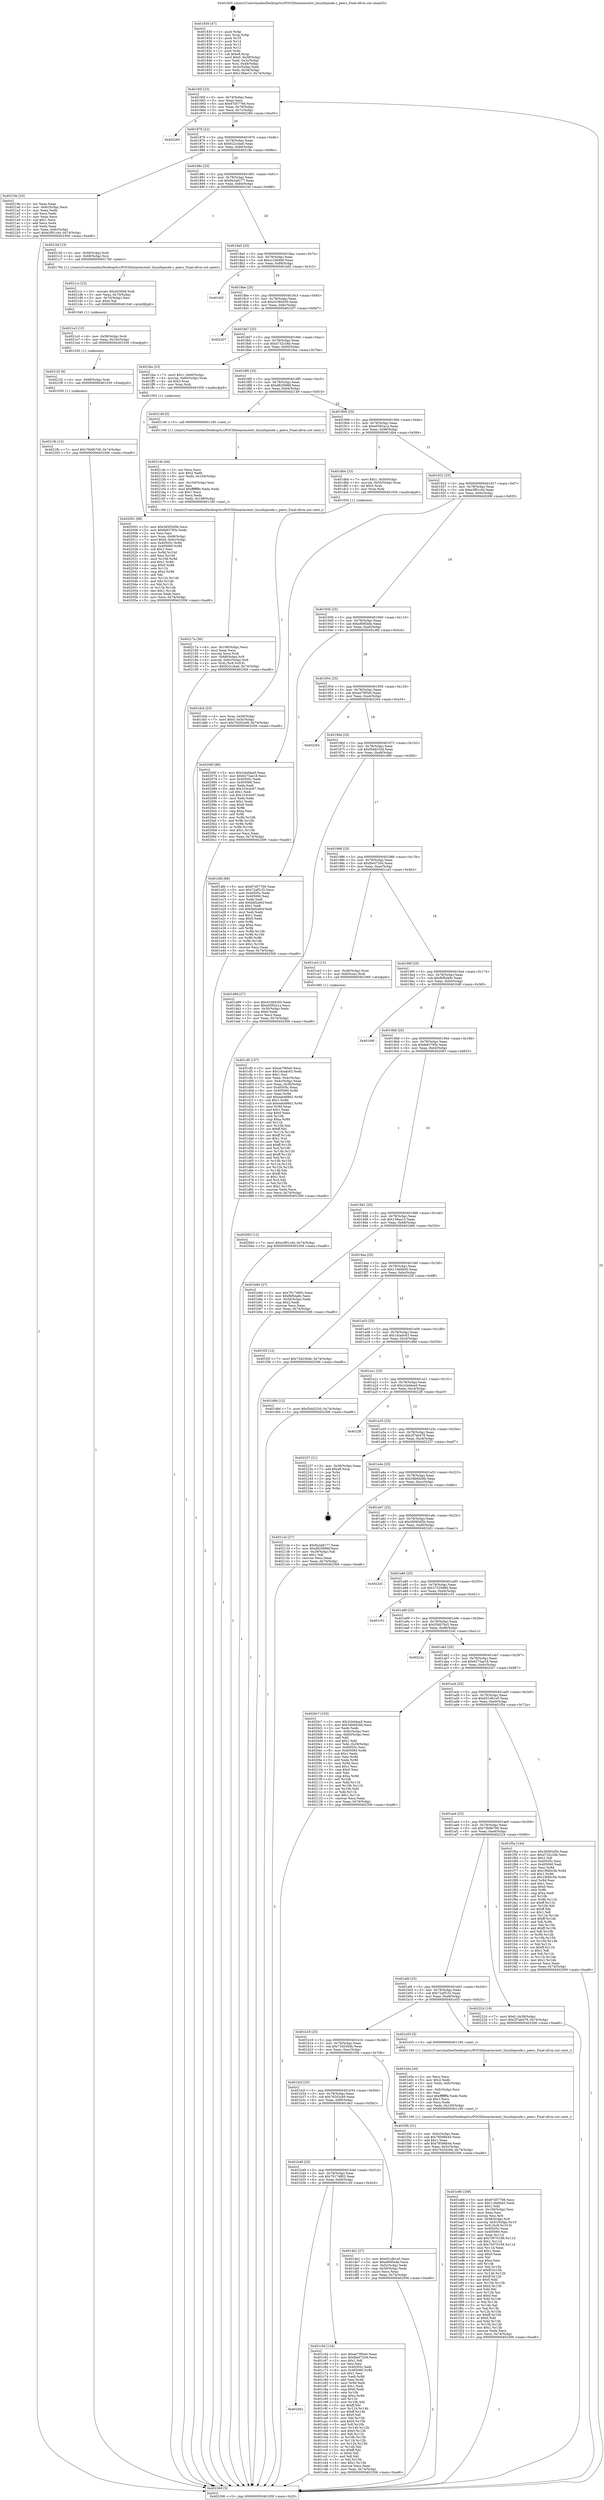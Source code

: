 digraph "0x401830" {
  label = "0x401830 (/mnt/c/Users/mathe/Desktop/tcc/POCII/binaries/extr_linuxfspnode.c_peers_Final-ollvm.out::main(0))"
  labelloc = "t"
  node[shape=record]

  Entry [label="",width=0.3,height=0.3,shape=circle,fillcolor=black,style=filled]
  "0x40185f" [label="{
     0x40185f [23]\l
     | [instrs]\l
     &nbsp;&nbsp;0x40185f \<+3\>: mov -0x74(%rbp),%eax\l
     &nbsp;&nbsp;0x401862 \<+2\>: mov %eax,%ecx\l
     &nbsp;&nbsp;0x401864 \<+6\>: sub $0x87d57766,%ecx\l
     &nbsp;&nbsp;0x40186a \<+3\>: mov %eax,-0x78(%rbp)\l
     &nbsp;&nbsp;0x40186d \<+3\>: mov %ecx,-0x7c(%rbp)\l
     &nbsp;&nbsp;0x401870 \<+6\>: je 0000000000402280 \<main+0xa50\>\l
  }"]
  "0x402280" [label="{
     0x402280\l
  }", style=dashed]
  "0x401876" [label="{
     0x401876 [22]\l
     | [instrs]\l
     &nbsp;&nbsp;0x401876 \<+5\>: jmp 000000000040187b \<main+0x4b\>\l
     &nbsp;&nbsp;0x40187b \<+3\>: mov -0x78(%rbp),%eax\l
     &nbsp;&nbsp;0x40187e \<+5\>: sub $0x922ccba6,%eax\l
     &nbsp;&nbsp;0x401883 \<+3\>: mov %eax,-0x80(%rbp)\l
     &nbsp;&nbsp;0x401886 \<+6\>: je 000000000040219e \<main+0x96e\>\l
  }"]
  Exit [label="",width=0.3,height=0.3,shape=circle,fillcolor=black,style=filled,peripheries=2]
  "0x40219e" [label="{
     0x40219e [33]\l
     | [instrs]\l
     &nbsp;&nbsp;0x40219e \<+2\>: xor %eax,%eax\l
     &nbsp;&nbsp;0x4021a0 \<+3\>: mov -0x6c(%rbp),%ecx\l
     &nbsp;&nbsp;0x4021a3 \<+2\>: mov %eax,%edx\l
     &nbsp;&nbsp;0x4021a5 \<+2\>: sub %ecx,%edx\l
     &nbsp;&nbsp;0x4021a7 \<+2\>: mov %eax,%ecx\l
     &nbsp;&nbsp;0x4021a9 \<+3\>: sub $0x1,%ecx\l
     &nbsp;&nbsp;0x4021ac \<+2\>: add %ecx,%edx\l
     &nbsp;&nbsp;0x4021ae \<+2\>: sub %edx,%eax\l
     &nbsp;&nbsp;0x4021b0 \<+3\>: mov %eax,-0x6c(%rbp)\l
     &nbsp;&nbsp;0x4021b3 \<+7\>: movl $0xe3f91c44,-0x74(%rbp)\l
     &nbsp;&nbsp;0x4021ba \<+5\>: jmp 0000000000402306 \<main+0xad6\>\l
  }"]
  "0x40188c" [label="{
     0x40188c [25]\l
     | [instrs]\l
     &nbsp;&nbsp;0x40188c \<+5\>: jmp 0000000000401891 \<main+0x61\>\l
     &nbsp;&nbsp;0x401891 \<+3\>: mov -0x78(%rbp),%eax\l
     &nbsp;&nbsp;0x401894 \<+5\>: sub $0x9a3a8177,%eax\l
     &nbsp;&nbsp;0x401899 \<+6\>: mov %eax,-0x84(%rbp)\l
     &nbsp;&nbsp;0x40189f \<+6\>: je 00000000004021bf \<main+0x98f\>\l
  }"]
  "0x4021fb" [label="{
     0x4021fb [12]\l
     | [instrs]\l
     &nbsp;&nbsp;0x4021fb \<+7\>: movl $0x70b9b709,-0x74(%rbp)\l
     &nbsp;&nbsp;0x402202 \<+5\>: jmp 0000000000402306 \<main+0xad6\>\l
  }"]
  "0x4021bf" [label="{
     0x4021bf [13]\l
     | [instrs]\l
     &nbsp;&nbsp;0x4021bf \<+4\>: mov -0x58(%rbp),%rdi\l
     &nbsp;&nbsp;0x4021c3 \<+4\>: mov -0x68(%rbp),%rsi\l
     &nbsp;&nbsp;0x4021c7 \<+5\>: call 0000000000401760 \<peers\>\l
     | [calls]\l
     &nbsp;&nbsp;0x401760 \{1\} (/mnt/c/Users/mathe/Desktop/tcc/POCII/binaries/extr_linuxfspnode.c_peers_Final-ollvm.out::peers)\l
  }"]
  "0x4018a5" [label="{
     0x4018a5 [25]\l
     | [instrs]\l
     &nbsp;&nbsp;0x4018a5 \<+5\>: jmp 00000000004018aa \<main+0x7a\>\l
     &nbsp;&nbsp;0x4018aa \<+3\>: mov -0x78(%rbp),%eax\l
     &nbsp;&nbsp;0x4018ad \<+5\>: sub $0xcc1b64b9,%eax\l
     &nbsp;&nbsp;0x4018b2 \<+6\>: mov %eax,-0x88(%rbp)\l
     &nbsp;&nbsp;0x4018b8 \<+6\>: je 0000000000401bf2 \<main+0x3c2\>\l
  }"]
  "0x4021f2" [label="{
     0x4021f2 [9]\l
     | [instrs]\l
     &nbsp;&nbsp;0x4021f2 \<+4\>: mov -0x68(%rbp),%rdi\l
     &nbsp;&nbsp;0x4021f6 \<+5\>: call 0000000000401030 \<free@plt\>\l
     | [calls]\l
     &nbsp;&nbsp;0x401030 \{1\} (unknown)\l
  }"]
  "0x401bf2" [label="{
     0x401bf2\l
  }", style=dashed]
  "0x4018be" [label="{
     0x4018be [25]\l
     | [instrs]\l
     &nbsp;&nbsp;0x4018be \<+5\>: jmp 00000000004018c3 \<main+0x93\>\l
     &nbsp;&nbsp;0x4018c3 \<+3\>: mov -0x78(%rbp),%eax\l
     &nbsp;&nbsp;0x4018c6 \<+5\>: sub $0xd1084350,%eax\l
     &nbsp;&nbsp;0x4018cb \<+6\>: mov %eax,-0x8c(%rbp)\l
     &nbsp;&nbsp;0x4018d1 \<+6\>: je 0000000000402207 \<main+0x9d7\>\l
  }"]
  "0x4021e3" [label="{
     0x4021e3 [15]\l
     | [instrs]\l
     &nbsp;&nbsp;0x4021e3 \<+4\>: mov -0x58(%rbp),%rdi\l
     &nbsp;&nbsp;0x4021e7 \<+6\>: mov %eax,-0x10c(%rbp)\l
     &nbsp;&nbsp;0x4021ed \<+5\>: call 0000000000401030 \<free@plt\>\l
     | [calls]\l
     &nbsp;&nbsp;0x401030 \{1\} (unknown)\l
  }"]
  "0x402207" [label="{
     0x402207\l
  }", style=dashed]
  "0x4018d7" [label="{
     0x4018d7 [25]\l
     | [instrs]\l
     &nbsp;&nbsp;0x4018d7 \<+5\>: jmp 00000000004018dc \<main+0xac\>\l
     &nbsp;&nbsp;0x4018dc \<+3\>: mov -0x78(%rbp),%eax\l
     &nbsp;&nbsp;0x4018df \<+5\>: sub $0xd732c34b,%eax\l
     &nbsp;&nbsp;0x4018e4 \<+6\>: mov %eax,-0x90(%rbp)\l
     &nbsp;&nbsp;0x4018ea \<+6\>: je 0000000000401fea \<main+0x7ba\>\l
  }"]
  "0x4021cc" [label="{
     0x4021cc [23]\l
     | [instrs]\l
     &nbsp;&nbsp;0x4021cc \<+10\>: movabs $0x4030b6,%rdi\l
     &nbsp;&nbsp;0x4021d6 \<+3\>: mov %eax,-0x70(%rbp)\l
     &nbsp;&nbsp;0x4021d9 \<+3\>: mov -0x70(%rbp),%esi\l
     &nbsp;&nbsp;0x4021dc \<+2\>: mov $0x0,%al\l
     &nbsp;&nbsp;0x4021de \<+5\>: call 0000000000401040 \<printf@plt\>\l
     | [calls]\l
     &nbsp;&nbsp;0x401040 \{1\} (unknown)\l
  }"]
  "0x401fea" [label="{
     0x401fea [23]\l
     | [instrs]\l
     &nbsp;&nbsp;0x401fea \<+7\>: movl $0x1,-0x60(%rbp)\l
     &nbsp;&nbsp;0x401ff1 \<+4\>: movslq -0x60(%rbp),%rax\l
     &nbsp;&nbsp;0x401ff5 \<+4\>: shl $0x3,%rax\l
     &nbsp;&nbsp;0x401ff9 \<+3\>: mov %rax,%rdi\l
     &nbsp;&nbsp;0x401ffc \<+5\>: call 0000000000401050 \<malloc@plt\>\l
     | [calls]\l
     &nbsp;&nbsp;0x401050 \{1\} (unknown)\l
  }"]
  "0x4018f0" [label="{
     0x4018f0 [25]\l
     | [instrs]\l
     &nbsp;&nbsp;0x4018f0 \<+5\>: jmp 00000000004018f5 \<main+0xc5\>\l
     &nbsp;&nbsp;0x4018f5 \<+3\>: mov -0x78(%rbp),%eax\l
     &nbsp;&nbsp;0x4018f8 \<+5\>: sub $0xd825696f,%eax\l
     &nbsp;&nbsp;0x4018fd \<+6\>: mov %eax,-0x94(%rbp)\l
     &nbsp;&nbsp;0x401903 \<+6\>: je 0000000000402149 \<main+0x919\>\l
  }"]
  "0x40217a" [label="{
     0x40217a [36]\l
     | [instrs]\l
     &nbsp;&nbsp;0x40217a \<+6\>: mov -0x108(%rbp),%ecx\l
     &nbsp;&nbsp;0x402180 \<+3\>: imul %eax,%ecx\l
     &nbsp;&nbsp;0x402183 \<+3\>: movslq %ecx,%rdi\l
     &nbsp;&nbsp;0x402186 \<+4\>: mov -0x68(%rbp),%r8\l
     &nbsp;&nbsp;0x40218a \<+4\>: movslq -0x6c(%rbp),%r9\l
     &nbsp;&nbsp;0x40218e \<+4\>: mov %rdi,(%r8,%r9,8)\l
     &nbsp;&nbsp;0x402192 \<+7\>: movl $0x922ccba6,-0x74(%rbp)\l
     &nbsp;&nbsp;0x402199 \<+5\>: jmp 0000000000402306 \<main+0xad6\>\l
  }"]
  "0x402149" [label="{
     0x402149 [5]\l
     | [instrs]\l
     &nbsp;&nbsp;0x402149 \<+5\>: call 0000000000401160 \<next_i\>\l
     | [calls]\l
     &nbsp;&nbsp;0x401160 \{1\} (/mnt/c/Users/mathe/Desktop/tcc/POCII/binaries/extr_linuxfspnode.c_peers_Final-ollvm.out::next_i)\l
  }"]
  "0x401909" [label="{
     0x401909 [25]\l
     | [instrs]\l
     &nbsp;&nbsp;0x401909 \<+5\>: jmp 000000000040190e \<main+0xde\>\l
     &nbsp;&nbsp;0x40190e \<+3\>: mov -0x78(%rbp),%eax\l
     &nbsp;&nbsp;0x401911 \<+5\>: sub $0xe0582a1a,%eax\l
     &nbsp;&nbsp;0x401916 \<+6\>: mov %eax,-0x98(%rbp)\l
     &nbsp;&nbsp;0x40191c \<+6\>: je 0000000000401db4 \<main+0x584\>\l
  }"]
  "0x40214e" [label="{
     0x40214e [44]\l
     | [instrs]\l
     &nbsp;&nbsp;0x40214e \<+2\>: xor %ecx,%ecx\l
     &nbsp;&nbsp;0x402150 \<+5\>: mov $0x2,%edx\l
     &nbsp;&nbsp;0x402155 \<+6\>: mov %edx,-0x104(%rbp)\l
     &nbsp;&nbsp;0x40215b \<+1\>: cltd\l
     &nbsp;&nbsp;0x40215c \<+6\>: mov -0x104(%rbp),%esi\l
     &nbsp;&nbsp;0x402162 \<+2\>: idiv %esi\l
     &nbsp;&nbsp;0x402164 \<+6\>: imul $0xfffffffe,%edx,%edx\l
     &nbsp;&nbsp;0x40216a \<+3\>: sub $0x1,%ecx\l
     &nbsp;&nbsp;0x40216d \<+2\>: sub %ecx,%edx\l
     &nbsp;&nbsp;0x40216f \<+6\>: mov %edx,-0x108(%rbp)\l
     &nbsp;&nbsp;0x402175 \<+5\>: call 0000000000401160 \<next_i\>\l
     | [calls]\l
     &nbsp;&nbsp;0x401160 \{1\} (/mnt/c/Users/mathe/Desktop/tcc/POCII/binaries/extr_linuxfspnode.c_peers_Final-ollvm.out::next_i)\l
  }"]
  "0x401db4" [label="{
     0x401db4 [23]\l
     | [instrs]\l
     &nbsp;&nbsp;0x401db4 \<+7\>: movl $0x1,-0x50(%rbp)\l
     &nbsp;&nbsp;0x401dbb \<+4\>: movslq -0x50(%rbp),%rax\l
     &nbsp;&nbsp;0x401dbf \<+4\>: shl $0x3,%rax\l
     &nbsp;&nbsp;0x401dc3 \<+3\>: mov %rax,%rdi\l
     &nbsp;&nbsp;0x401dc6 \<+5\>: call 0000000000401050 \<malloc@plt\>\l
     | [calls]\l
     &nbsp;&nbsp;0x401050 \{1\} (unknown)\l
  }"]
  "0x401922" [label="{
     0x401922 [25]\l
     | [instrs]\l
     &nbsp;&nbsp;0x401922 \<+5\>: jmp 0000000000401927 \<main+0xf7\>\l
     &nbsp;&nbsp;0x401927 \<+3\>: mov -0x78(%rbp),%eax\l
     &nbsp;&nbsp;0x40192a \<+5\>: sub $0xe3f91c44,%eax\l
     &nbsp;&nbsp;0x40192f \<+6\>: mov %eax,-0x9c(%rbp)\l
     &nbsp;&nbsp;0x401935 \<+6\>: je 000000000040206f \<main+0x83f\>\l
  }"]
  "0x402001" [label="{
     0x402001 [98]\l
     | [instrs]\l
     &nbsp;&nbsp;0x402001 \<+5\>: mov $0x36565d5b,%ecx\l
     &nbsp;&nbsp;0x402006 \<+5\>: mov $0xfe93795e,%edx\l
     &nbsp;&nbsp;0x40200b \<+2\>: xor %esi,%esi\l
     &nbsp;&nbsp;0x40200d \<+4\>: mov %rax,-0x68(%rbp)\l
     &nbsp;&nbsp;0x402011 \<+7\>: movl $0x0,-0x6c(%rbp)\l
     &nbsp;&nbsp;0x402018 \<+8\>: mov 0x40505c,%r8d\l
     &nbsp;&nbsp;0x402020 \<+8\>: mov 0x405060,%r9d\l
     &nbsp;&nbsp;0x402028 \<+3\>: sub $0x1,%esi\l
     &nbsp;&nbsp;0x40202b \<+3\>: mov %r8d,%r10d\l
     &nbsp;&nbsp;0x40202e \<+3\>: add %esi,%r10d\l
     &nbsp;&nbsp;0x402031 \<+4\>: imul %r10d,%r8d\l
     &nbsp;&nbsp;0x402035 \<+4\>: and $0x1,%r8d\l
     &nbsp;&nbsp;0x402039 \<+4\>: cmp $0x0,%r8d\l
     &nbsp;&nbsp;0x40203d \<+4\>: sete %r11b\l
     &nbsp;&nbsp;0x402041 \<+4\>: cmp $0xa,%r9d\l
     &nbsp;&nbsp;0x402045 \<+3\>: setl %bl\l
     &nbsp;&nbsp;0x402048 \<+3\>: mov %r11b,%r14b\l
     &nbsp;&nbsp;0x40204b \<+3\>: and %bl,%r14b\l
     &nbsp;&nbsp;0x40204e \<+3\>: xor %bl,%r11b\l
     &nbsp;&nbsp;0x402051 \<+3\>: or %r11b,%r14b\l
     &nbsp;&nbsp;0x402054 \<+4\>: test $0x1,%r14b\l
     &nbsp;&nbsp;0x402058 \<+3\>: cmovne %edx,%ecx\l
     &nbsp;&nbsp;0x40205b \<+3\>: mov %ecx,-0x74(%rbp)\l
     &nbsp;&nbsp;0x40205e \<+5\>: jmp 0000000000402306 \<main+0xad6\>\l
  }"]
  "0x40206f" [label="{
     0x40206f [88]\l
     | [instrs]\l
     &nbsp;&nbsp;0x40206f \<+5\>: mov $0x2cbd4aa5,%eax\l
     &nbsp;&nbsp;0x402074 \<+5\>: mov $0x6273ae18,%ecx\l
     &nbsp;&nbsp;0x402079 \<+7\>: mov 0x40505c,%edx\l
     &nbsp;&nbsp;0x402080 \<+7\>: mov 0x405060,%esi\l
     &nbsp;&nbsp;0x402087 \<+2\>: mov %edx,%edi\l
     &nbsp;&nbsp;0x402089 \<+6\>: add $0x103c4c87,%edi\l
     &nbsp;&nbsp;0x40208f \<+3\>: sub $0x1,%edi\l
     &nbsp;&nbsp;0x402092 \<+6\>: sub $0x103c4c87,%edi\l
     &nbsp;&nbsp;0x402098 \<+3\>: imul %edi,%edx\l
     &nbsp;&nbsp;0x40209b \<+3\>: and $0x1,%edx\l
     &nbsp;&nbsp;0x40209e \<+3\>: cmp $0x0,%edx\l
     &nbsp;&nbsp;0x4020a1 \<+4\>: sete %r8b\l
     &nbsp;&nbsp;0x4020a5 \<+3\>: cmp $0xa,%esi\l
     &nbsp;&nbsp;0x4020a8 \<+4\>: setl %r9b\l
     &nbsp;&nbsp;0x4020ac \<+3\>: mov %r8b,%r10b\l
     &nbsp;&nbsp;0x4020af \<+3\>: and %r9b,%r10b\l
     &nbsp;&nbsp;0x4020b2 \<+3\>: xor %r9b,%r8b\l
     &nbsp;&nbsp;0x4020b5 \<+3\>: or %r8b,%r10b\l
     &nbsp;&nbsp;0x4020b8 \<+4\>: test $0x1,%r10b\l
     &nbsp;&nbsp;0x4020bc \<+3\>: cmovne %ecx,%eax\l
     &nbsp;&nbsp;0x4020bf \<+3\>: mov %eax,-0x74(%rbp)\l
     &nbsp;&nbsp;0x4020c2 \<+5\>: jmp 0000000000402306 \<main+0xad6\>\l
  }"]
  "0x40193b" [label="{
     0x40193b [25]\l
     | [instrs]\l
     &nbsp;&nbsp;0x40193b \<+5\>: jmp 0000000000401940 \<main+0x110\>\l
     &nbsp;&nbsp;0x401940 \<+3\>: mov -0x78(%rbp),%eax\l
     &nbsp;&nbsp;0x401943 \<+5\>: sub $0xe80f5ede,%eax\l
     &nbsp;&nbsp;0x401948 \<+6\>: mov %eax,-0xa0(%rbp)\l
     &nbsp;&nbsp;0x40194e \<+6\>: je 0000000000401dfd \<main+0x5cd\>\l
  }"]
  "0x401e86" [label="{
     0x401e86 [169]\l
     | [instrs]\l
     &nbsp;&nbsp;0x401e86 \<+5\>: mov $0x87d57766,%ecx\l
     &nbsp;&nbsp;0x401e8b \<+5\>: mov $0x119e0b45,%edx\l
     &nbsp;&nbsp;0x401e90 \<+3\>: mov $0x1,%dil\l
     &nbsp;&nbsp;0x401e93 \<+6\>: mov -0x100(%rbp),%esi\l
     &nbsp;&nbsp;0x401e99 \<+3\>: imul %eax,%esi\l
     &nbsp;&nbsp;0x401e9c \<+3\>: movslq %esi,%r8\l
     &nbsp;&nbsp;0x401e9f \<+4\>: mov -0x58(%rbp),%r9\l
     &nbsp;&nbsp;0x401ea3 \<+4\>: movslq -0x5c(%rbp),%r10\l
     &nbsp;&nbsp;0x401ea7 \<+4\>: mov %r8,(%r9,%r10,8)\l
     &nbsp;&nbsp;0x401eab \<+7\>: mov 0x40505c,%eax\l
     &nbsp;&nbsp;0x401eb2 \<+7\>: mov 0x405060,%esi\l
     &nbsp;&nbsp;0x401eb9 \<+3\>: mov %eax,%r11d\l
     &nbsp;&nbsp;0x401ebc \<+7\>: add $0x70070199,%r11d\l
     &nbsp;&nbsp;0x401ec3 \<+4\>: sub $0x1,%r11d\l
     &nbsp;&nbsp;0x401ec7 \<+7\>: sub $0x70070199,%r11d\l
     &nbsp;&nbsp;0x401ece \<+4\>: imul %r11d,%eax\l
     &nbsp;&nbsp;0x401ed2 \<+3\>: and $0x1,%eax\l
     &nbsp;&nbsp;0x401ed5 \<+3\>: cmp $0x0,%eax\l
     &nbsp;&nbsp;0x401ed8 \<+3\>: sete %bl\l
     &nbsp;&nbsp;0x401edb \<+3\>: cmp $0xa,%esi\l
     &nbsp;&nbsp;0x401ede \<+4\>: setl %r14b\l
     &nbsp;&nbsp;0x401ee2 \<+3\>: mov %bl,%r15b\l
     &nbsp;&nbsp;0x401ee5 \<+4\>: xor $0xff,%r15b\l
     &nbsp;&nbsp;0x401ee9 \<+3\>: mov %r14b,%r12b\l
     &nbsp;&nbsp;0x401eec \<+4\>: xor $0xff,%r12b\l
     &nbsp;&nbsp;0x401ef0 \<+4\>: xor $0x0,%dil\l
     &nbsp;&nbsp;0x401ef4 \<+3\>: mov %r15b,%r13b\l
     &nbsp;&nbsp;0x401ef7 \<+4\>: and $0x0,%r13b\l
     &nbsp;&nbsp;0x401efb \<+3\>: and %dil,%bl\l
     &nbsp;&nbsp;0x401efe \<+3\>: mov %r12b,%al\l
     &nbsp;&nbsp;0x401f01 \<+2\>: and $0x0,%al\l
     &nbsp;&nbsp;0x401f03 \<+3\>: and %dil,%r14b\l
     &nbsp;&nbsp;0x401f06 \<+3\>: or %bl,%r13b\l
     &nbsp;&nbsp;0x401f09 \<+3\>: or %r14b,%al\l
     &nbsp;&nbsp;0x401f0c \<+3\>: xor %al,%r13b\l
     &nbsp;&nbsp;0x401f0f \<+3\>: or %r12b,%r15b\l
     &nbsp;&nbsp;0x401f12 \<+4\>: xor $0xff,%r15b\l
     &nbsp;&nbsp;0x401f16 \<+4\>: or $0x0,%dil\l
     &nbsp;&nbsp;0x401f1a \<+3\>: and %dil,%r15b\l
     &nbsp;&nbsp;0x401f1d \<+3\>: or %r15b,%r13b\l
     &nbsp;&nbsp;0x401f20 \<+4\>: test $0x1,%r13b\l
     &nbsp;&nbsp;0x401f24 \<+3\>: cmovne %edx,%ecx\l
     &nbsp;&nbsp;0x401f27 \<+3\>: mov %ecx,-0x74(%rbp)\l
     &nbsp;&nbsp;0x401f2a \<+5\>: jmp 0000000000402306 \<main+0xad6\>\l
  }"]
  "0x401dfd" [label="{
     0x401dfd [88]\l
     | [instrs]\l
     &nbsp;&nbsp;0x401dfd \<+5\>: mov $0x87d57766,%eax\l
     &nbsp;&nbsp;0x401e02 \<+5\>: mov $0x72af51f2,%ecx\l
     &nbsp;&nbsp;0x401e07 \<+7\>: mov 0x40505c,%edx\l
     &nbsp;&nbsp;0x401e0e \<+7\>: mov 0x405060,%esi\l
     &nbsp;&nbsp;0x401e15 \<+2\>: mov %edx,%edi\l
     &nbsp;&nbsp;0x401e17 \<+6\>: add $0xbbf2a9cf,%edi\l
     &nbsp;&nbsp;0x401e1d \<+3\>: sub $0x1,%edi\l
     &nbsp;&nbsp;0x401e20 \<+6\>: sub $0xbbf2a9cf,%edi\l
     &nbsp;&nbsp;0x401e26 \<+3\>: imul %edi,%edx\l
     &nbsp;&nbsp;0x401e29 \<+3\>: and $0x1,%edx\l
     &nbsp;&nbsp;0x401e2c \<+3\>: cmp $0x0,%edx\l
     &nbsp;&nbsp;0x401e2f \<+4\>: sete %r8b\l
     &nbsp;&nbsp;0x401e33 \<+3\>: cmp $0xa,%esi\l
     &nbsp;&nbsp;0x401e36 \<+4\>: setl %r9b\l
     &nbsp;&nbsp;0x401e3a \<+3\>: mov %r8b,%r10b\l
     &nbsp;&nbsp;0x401e3d \<+3\>: and %r9b,%r10b\l
     &nbsp;&nbsp;0x401e40 \<+3\>: xor %r9b,%r8b\l
     &nbsp;&nbsp;0x401e43 \<+3\>: or %r8b,%r10b\l
     &nbsp;&nbsp;0x401e46 \<+4\>: test $0x1,%r10b\l
     &nbsp;&nbsp;0x401e4a \<+3\>: cmovne %ecx,%eax\l
     &nbsp;&nbsp;0x401e4d \<+3\>: mov %eax,-0x74(%rbp)\l
     &nbsp;&nbsp;0x401e50 \<+5\>: jmp 0000000000402306 \<main+0xad6\>\l
  }"]
  "0x401954" [label="{
     0x401954 [25]\l
     | [instrs]\l
     &nbsp;&nbsp;0x401954 \<+5\>: jmp 0000000000401959 \<main+0x129\>\l
     &nbsp;&nbsp;0x401959 \<+3\>: mov -0x78(%rbp),%eax\l
     &nbsp;&nbsp;0x40195c \<+5\>: sub $0xee7f95e0,%eax\l
     &nbsp;&nbsp;0x401961 \<+6\>: mov %eax,-0xa4(%rbp)\l
     &nbsp;&nbsp;0x401967 \<+6\>: je 0000000000402264 \<main+0xa34\>\l
  }"]
  "0x401e5a" [label="{
     0x401e5a [44]\l
     | [instrs]\l
     &nbsp;&nbsp;0x401e5a \<+2\>: xor %ecx,%ecx\l
     &nbsp;&nbsp;0x401e5c \<+5\>: mov $0x2,%edx\l
     &nbsp;&nbsp;0x401e61 \<+6\>: mov %edx,-0xfc(%rbp)\l
     &nbsp;&nbsp;0x401e67 \<+1\>: cltd\l
     &nbsp;&nbsp;0x401e68 \<+6\>: mov -0xfc(%rbp),%esi\l
     &nbsp;&nbsp;0x401e6e \<+2\>: idiv %esi\l
     &nbsp;&nbsp;0x401e70 \<+6\>: imul $0xfffffffe,%edx,%edx\l
     &nbsp;&nbsp;0x401e76 \<+3\>: sub $0x1,%ecx\l
     &nbsp;&nbsp;0x401e79 \<+2\>: sub %ecx,%edx\l
     &nbsp;&nbsp;0x401e7b \<+6\>: mov %edx,-0x100(%rbp)\l
     &nbsp;&nbsp;0x401e81 \<+5\>: call 0000000000401160 \<next_i\>\l
     | [calls]\l
     &nbsp;&nbsp;0x401160 \{1\} (/mnt/c/Users/mathe/Desktop/tcc/POCII/binaries/extr_linuxfspnode.c_peers_Final-ollvm.out::next_i)\l
  }"]
  "0x402264" [label="{
     0x402264\l
  }", style=dashed]
  "0x40196d" [label="{
     0x40196d [25]\l
     | [instrs]\l
     &nbsp;&nbsp;0x40196d \<+5\>: jmp 0000000000401972 \<main+0x142\>\l
     &nbsp;&nbsp;0x401972 \<+3\>: mov -0x78(%rbp),%eax\l
     &nbsp;&nbsp;0x401975 \<+5\>: sub $0xf5dd233d,%eax\l
     &nbsp;&nbsp;0x40197a \<+6\>: mov %eax,-0xa8(%rbp)\l
     &nbsp;&nbsp;0x401980 \<+6\>: je 0000000000401d99 \<main+0x569\>\l
  }"]
  "0x401dcb" [label="{
     0x401dcb [23]\l
     | [instrs]\l
     &nbsp;&nbsp;0x401dcb \<+4\>: mov %rax,-0x58(%rbp)\l
     &nbsp;&nbsp;0x401dcf \<+7\>: movl $0x0,-0x5c(%rbp)\l
     &nbsp;&nbsp;0x401dd6 \<+7\>: movl $0x76202c69,-0x74(%rbp)\l
     &nbsp;&nbsp;0x401ddd \<+5\>: jmp 0000000000402306 \<main+0xad6\>\l
  }"]
  "0x401d99" [label="{
     0x401d99 [27]\l
     | [instrs]\l
     &nbsp;&nbsp;0x401d99 \<+5\>: mov $0xd1084350,%eax\l
     &nbsp;&nbsp;0x401d9e \<+5\>: mov $0xe0582a1a,%ecx\l
     &nbsp;&nbsp;0x401da3 \<+3\>: mov -0x30(%rbp),%edx\l
     &nbsp;&nbsp;0x401da6 \<+3\>: cmp $0x0,%edx\l
     &nbsp;&nbsp;0x401da9 \<+3\>: cmove %ecx,%eax\l
     &nbsp;&nbsp;0x401dac \<+3\>: mov %eax,-0x74(%rbp)\l
     &nbsp;&nbsp;0x401daf \<+5\>: jmp 0000000000402306 \<main+0xad6\>\l
  }"]
  "0x401986" [label="{
     0x401986 [25]\l
     | [instrs]\l
     &nbsp;&nbsp;0x401986 \<+5\>: jmp 000000000040198b \<main+0x15b\>\l
     &nbsp;&nbsp;0x40198b \<+3\>: mov -0x78(%rbp),%eax\l
     &nbsp;&nbsp;0x40198e \<+5\>: sub $0xfbe07204,%eax\l
     &nbsp;&nbsp;0x401993 \<+6\>: mov %eax,-0xac(%rbp)\l
     &nbsp;&nbsp;0x401999 \<+6\>: je 0000000000401ce3 \<main+0x4b3\>\l
  }"]
  "0x401cf0" [label="{
     0x401cf0 [157]\l
     | [instrs]\l
     &nbsp;&nbsp;0x401cf0 \<+5\>: mov $0xee7f95e0,%ecx\l
     &nbsp;&nbsp;0x401cf5 \<+5\>: mov $0x1dcadc63,%edx\l
     &nbsp;&nbsp;0x401cfa \<+3\>: mov $0x1,%sil\l
     &nbsp;&nbsp;0x401cfd \<+3\>: mov %eax,-0x4c(%rbp)\l
     &nbsp;&nbsp;0x401d00 \<+3\>: mov -0x4c(%rbp),%eax\l
     &nbsp;&nbsp;0x401d03 \<+3\>: mov %eax,-0x30(%rbp)\l
     &nbsp;&nbsp;0x401d06 \<+7\>: mov 0x40505c,%eax\l
     &nbsp;&nbsp;0x401d0d \<+8\>: mov 0x405060,%r8d\l
     &nbsp;&nbsp;0x401d15 \<+3\>: mov %eax,%r9d\l
     &nbsp;&nbsp;0x401d18 \<+7\>: add $0xeab488d1,%r9d\l
     &nbsp;&nbsp;0x401d1f \<+4\>: sub $0x1,%r9d\l
     &nbsp;&nbsp;0x401d23 \<+7\>: sub $0xeab488d1,%r9d\l
     &nbsp;&nbsp;0x401d2a \<+4\>: imul %r9d,%eax\l
     &nbsp;&nbsp;0x401d2e \<+3\>: and $0x1,%eax\l
     &nbsp;&nbsp;0x401d31 \<+3\>: cmp $0x0,%eax\l
     &nbsp;&nbsp;0x401d34 \<+4\>: sete %r10b\l
     &nbsp;&nbsp;0x401d38 \<+4\>: cmp $0xa,%r8d\l
     &nbsp;&nbsp;0x401d3c \<+4\>: setl %r11b\l
     &nbsp;&nbsp;0x401d40 \<+3\>: mov %r10b,%bl\l
     &nbsp;&nbsp;0x401d43 \<+3\>: xor $0xff,%bl\l
     &nbsp;&nbsp;0x401d46 \<+3\>: mov %r11b,%r14b\l
     &nbsp;&nbsp;0x401d49 \<+4\>: xor $0xff,%r14b\l
     &nbsp;&nbsp;0x401d4d \<+4\>: xor $0x1,%sil\l
     &nbsp;&nbsp;0x401d51 \<+3\>: mov %bl,%r15b\l
     &nbsp;&nbsp;0x401d54 \<+4\>: and $0xff,%r15b\l
     &nbsp;&nbsp;0x401d58 \<+3\>: and %sil,%r10b\l
     &nbsp;&nbsp;0x401d5b \<+3\>: mov %r14b,%r12b\l
     &nbsp;&nbsp;0x401d5e \<+4\>: and $0xff,%r12b\l
     &nbsp;&nbsp;0x401d62 \<+3\>: and %sil,%r11b\l
     &nbsp;&nbsp;0x401d65 \<+3\>: or %r10b,%r15b\l
     &nbsp;&nbsp;0x401d68 \<+3\>: or %r11b,%r12b\l
     &nbsp;&nbsp;0x401d6b \<+3\>: xor %r12b,%r15b\l
     &nbsp;&nbsp;0x401d6e \<+3\>: or %r14b,%bl\l
     &nbsp;&nbsp;0x401d71 \<+3\>: xor $0xff,%bl\l
     &nbsp;&nbsp;0x401d74 \<+4\>: or $0x1,%sil\l
     &nbsp;&nbsp;0x401d78 \<+3\>: and %sil,%bl\l
     &nbsp;&nbsp;0x401d7b \<+3\>: or %bl,%r15b\l
     &nbsp;&nbsp;0x401d7e \<+4\>: test $0x1,%r15b\l
     &nbsp;&nbsp;0x401d82 \<+3\>: cmovne %edx,%ecx\l
     &nbsp;&nbsp;0x401d85 \<+3\>: mov %ecx,-0x74(%rbp)\l
     &nbsp;&nbsp;0x401d88 \<+5\>: jmp 0000000000402306 \<main+0xad6\>\l
  }"]
  "0x401ce3" [label="{
     0x401ce3 [13]\l
     | [instrs]\l
     &nbsp;&nbsp;0x401ce3 \<+4\>: mov -0x48(%rbp),%rax\l
     &nbsp;&nbsp;0x401ce7 \<+4\>: mov 0x8(%rax),%rdi\l
     &nbsp;&nbsp;0x401ceb \<+5\>: call 0000000000401060 \<atoi@plt\>\l
     | [calls]\l
     &nbsp;&nbsp;0x401060 \{1\} (unknown)\l
  }"]
  "0x40199f" [label="{
     0x40199f [25]\l
     | [instrs]\l
     &nbsp;&nbsp;0x40199f \<+5\>: jmp 00000000004019a4 \<main+0x174\>\l
     &nbsp;&nbsp;0x4019a4 \<+3\>: mov -0x78(%rbp),%eax\l
     &nbsp;&nbsp;0x4019a7 \<+5\>: sub $0xfbf5da8c,%eax\l
     &nbsp;&nbsp;0x4019ac \<+6\>: mov %eax,-0xb0(%rbp)\l
     &nbsp;&nbsp;0x4019b2 \<+6\>: je 0000000000401b9f \<main+0x36f\>\l
  }"]
  "0x401b61" [label="{
     0x401b61\l
  }", style=dashed]
  "0x401b9f" [label="{
     0x401b9f\l
  }", style=dashed]
  "0x4019b8" [label="{
     0x4019b8 [25]\l
     | [instrs]\l
     &nbsp;&nbsp;0x4019b8 \<+5\>: jmp 00000000004019bd \<main+0x18d\>\l
     &nbsp;&nbsp;0x4019bd \<+3\>: mov -0x78(%rbp),%eax\l
     &nbsp;&nbsp;0x4019c0 \<+5\>: sub $0xfe93795e,%eax\l
     &nbsp;&nbsp;0x4019c5 \<+6\>: mov %eax,-0xb4(%rbp)\l
     &nbsp;&nbsp;0x4019cb \<+6\>: je 0000000000402063 \<main+0x833\>\l
  }"]
  "0x401c5d" [label="{
     0x401c5d [134]\l
     | [instrs]\l
     &nbsp;&nbsp;0x401c5d \<+5\>: mov $0xee7f95e0,%eax\l
     &nbsp;&nbsp;0x401c62 \<+5\>: mov $0xfbe07204,%ecx\l
     &nbsp;&nbsp;0x401c67 \<+2\>: mov $0x1,%dl\l
     &nbsp;&nbsp;0x401c69 \<+2\>: xor %esi,%esi\l
     &nbsp;&nbsp;0x401c6b \<+7\>: mov 0x40505c,%edi\l
     &nbsp;&nbsp;0x401c72 \<+8\>: mov 0x405060,%r8d\l
     &nbsp;&nbsp;0x401c7a \<+3\>: sub $0x1,%esi\l
     &nbsp;&nbsp;0x401c7d \<+3\>: mov %edi,%r9d\l
     &nbsp;&nbsp;0x401c80 \<+3\>: add %esi,%r9d\l
     &nbsp;&nbsp;0x401c83 \<+4\>: imul %r9d,%edi\l
     &nbsp;&nbsp;0x401c87 \<+3\>: and $0x1,%edi\l
     &nbsp;&nbsp;0x401c8a \<+3\>: cmp $0x0,%edi\l
     &nbsp;&nbsp;0x401c8d \<+4\>: sete %r10b\l
     &nbsp;&nbsp;0x401c91 \<+4\>: cmp $0xa,%r8d\l
     &nbsp;&nbsp;0x401c95 \<+4\>: setl %r11b\l
     &nbsp;&nbsp;0x401c99 \<+3\>: mov %r10b,%bl\l
     &nbsp;&nbsp;0x401c9c \<+3\>: xor $0xff,%bl\l
     &nbsp;&nbsp;0x401c9f \<+3\>: mov %r11b,%r14b\l
     &nbsp;&nbsp;0x401ca2 \<+4\>: xor $0xff,%r14b\l
     &nbsp;&nbsp;0x401ca6 \<+3\>: xor $0x0,%dl\l
     &nbsp;&nbsp;0x401ca9 \<+3\>: mov %bl,%r15b\l
     &nbsp;&nbsp;0x401cac \<+4\>: and $0x0,%r15b\l
     &nbsp;&nbsp;0x401cb0 \<+3\>: and %dl,%r10b\l
     &nbsp;&nbsp;0x401cb3 \<+3\>: mov %r14b,%r12b\l
     &nbsp;&nbsp;0x401cb6 \<+4\>: and $0x0,%r12b\l
     &nbsp;&nbsp;0x401cba \<+3\>: and %dl,%r11b\l
     &nbsp;&nbsp;0x401cbd \<+3\>: or %r10b,%r15b\l
     &nbsp;&nbsp;0x401cc0 \<+3\>: or %r11b,%r12b\l
     &nbsp;&nbsp;0x401cc3 \<+3\>: xor %r12b,%r15b\l
     &nbsp;&nbsp;0x401cc6 \<+3\>: or %r14b,%bl\l
     &nbsp;&nbsp;0x401cc9 \<+3\>: xor $0xff,%bl\l
     &nbsp;&nbsp;0x401ccc \<+3\>: or $0x0,%dl\l
     &nbsp;&nbsp;0x401ccf \<+2\>: and %dl,%bl\l
     &nbsp;&nbsp;0x401cd1 \<+3\>: or %bl,%r15b\l
     &nbsp;&nbsp;0x401cd4 \<+4\>: test $0x1,%r15b\l
     &nbsp;&nbsp;0x401cd8 \<+3\>: cmovne %ecx,%eax\l
     &nbsp;&nbsp;0x401cdb \<+3\>: mov %eax,-0x74(%rbp)\l
     &nbsp;&nbsp;0x401cde \<+5\>: jmp 0000000000402306 \<main+0xad6\>\l
  }"]
  "0x402063" [label="{
     0x402063 [12]\l
     | [instrs]\l
     &nbsp;&nbsp;0x402063 \<+7\>: movl $0xe3f91c44,-0x74(%rbp)\l
     &nbsp;&nbsp;0x40206a \<+5\>: jmp 0000000000402306 \<main+0xad6\>\l
  }"]
  "0x4019d1" [label="{
     0x4019d1 [25]\l
     | [instrs]\l
     &nbsp;&nbsp;0x4019d1 \<+5\>: jmp 00000000004019d6 \<main+0x1a6\>\l
     &nbsp;&nbsp;0x4019d6 \<+3\>: mov -0x78(%rbp),%eax\l
     &nbsp;&nbsp;0x4019d9 \<+5\>: sub $0x138ae15,%eax\l
     &nbsp;&nbsp;0x4019de \<+6\>: mov %eax,-0xb8(%rbp)\l
     &nbsp;&nbsp;0x4019e4 \<+6\>: je 0000000000401b84 \<main+0x354\>\l
  }"]
  "0x401b48" [label="{
     0x401b48 [25]\l
     | [instrs]\l
     &nbsp;&nbsp;0x401b48 \<+5\>: jmp 0000000000401b4d \<main+0x31d\>\l
     &nbsp;&nbsp;0x401b4d \<+3\>: mov -0x78(%rbp),%eax\l
     &nbsp;&nbsp;0x401b50 \<+5\>: sub $0x79174802,%eax\l
     &nbsp;&nbsp;0x401b55 \<+6\>: mov %eax,-0xf4(%rbp)\l
     &nbsp;&nbsp;0x401b5b \<+6\>: je 0000000000401c5d \<main+0x42d\>\l
  }"]
  "0x401b84" [label="{
     0x401b84 [27]\l
     | [instrs]\l
     &nbsp;&nbsp;0x401b84 \<+5\>: mov $0x79174802,%eax\l
     &nbsp;&nbsp;0x401b89 \<+5\>: mov $0xfbf5da8c,%ecx\l
     &nbsp;&nbsp;0x401b8e \<+3\>: mov -0x34(%rbp),%edx\l
     &nbsp;&nbsp;0x401b91 \<+3\>: cmp $0x2,%edx\l
     &nbsp;&nbsp;0x401b94 \<+3\>: cmovne %ecx,%eax\l
     &nbsp;&nbsp;0x401b97 \<+3\>: mov %eax,-0x74(%rbp)\l
     &nbsp;&nbsp;0x401b9a \<+5\>: jmp 0000000000402306 \<main+0xad6\>\l
  }"]
  "0x4019ea" [label="{
     0x4019ea [25]\l
     | [instrs]\l
     &nbsp;&nbsp;0x4019ea \<+5\>: jmp 00000000004019ef \<main+0x1bf\>\l
     &nbsp;&nbsp;0x4019ef \<+3\>: mov -0x78(%rbp),%eax\l
     &nbsp;&nbsp;0x4019f2 \<+5\>: sub $0x119e0b45,%eax\l
     &nbsp;&nbsp;0x4019f7 \<+6\>: mov %eax,-0xbc(%rbp)\l
     &nbsp;&nbsp;0x4019fd \<+6\>: je 0000000000401f2f \<main+0x6ff\>\l
  }"]
  "0x402306" [label="{
     0x402306 [5]\l
     | [instrs]\l
     &nbsp;&nbsp;0x402306 \<+5\>: jmp 000000000040185f \<main+0x2f\>\l
  }"]
  "0x401830" [label="{
     0x401830 [47]\l
     | [instrs]\l
     &nbsp;&nbsp;0x401830 \<+1\>: push %rbp\l
     &nbsp;&nbsp;0x401831 \<+3\>: mov %rsp,%rbp\l
     &nbsp;&nbsp;0x401834 \<+2\>: push %r15\l
     &nbsp;&nbsp;0x401836 \<+2\>: push %r14\l
     &nbsp;&nbsp;0x401838 \<+2\>: push %r13\l
     &nbsp;&nbsp;0x40183a \<+2\>: push %r12\l
     &nbsp;&nbsp;0x40183c \<+1\>: push %rbx\l
     &nbsp;&nbsp;0x40183d \<+7\>: sub $0xe8,%rsp\l
     &nbsp;&nbsp;0x401844 \<+7\>: movl $0x0,-0x38(%rbp)\l
     &nbsp;&nbsp;0x40184b \<+3\>: mov %edi,-0x3c(%rbp)\l
     &nbsp;&nbsp;0x40184e \<+4\>: mov %rsi,-0x48(%rbp)\l
     &nbsp;&nbsp;0x401852 \<+3\>: mov -0x3c(%rbp),%edi\l
     &nbsp;&nbsp;0x401855 \<+3\>: mov %edi,-0x34(%rbp)\l
     &nbsp;&nbsp;0x401858 \<+7\>: movl $0x138ae15,-0x74(%rbp)\l
  }"]
  "0x401de2" [label="{
     0x401de2 [27]\l
     | [instrs]\l
     &nbsp;&nbsp;0x401de2 \<+5\>: mov $0x651d61e5,%eax\l
     &nbsp;&nbsp;0x401de7 \<+5\>: mov $0xe80f5ede,%ecx\l
     &nbsp;&nbsp;0x401dec \<+3\>: mov -0x5c(%rbp),%edx\l
     &nbsp;&nbsp;0x401def \<+3\>: cmp -0x50(%rbp),%edx\l
     &nbsp;&nbsp;0x401df2 \<+3\>: cmovl %ecx,%eax\l
     &nbsp;&nbsp;0x401df5 \<+3\>: mov %eax,-0x74(%rbp)\l
     &nbsp;&nbsp;0x401df8 \<+5\>: jmp 0000000000402306 \<main+0xad6\>\l
  }"]
  "0x401f2f" [label="{
     0x401f2f [12]\l
     | [instrs]\l
     &nbsp;&nbsp;0x401f2f \<+7\>: movl $0x73d2364b,-0x74(%rbp)\l
     &nbsp;&nbsp;0x401f36 \<+5\>: jmp 0000000000402306 \<main+0xad6\>\l
  }"]
  "0x401a03" [label="{
     0x401a03 [25]\l
     | [instrs]\l
     &nbsp;&nbsp;0x401a03 \<+5\>: jmp 0000000000401a08 \<main+0x1d8\>\l
     &nbsp;&nbsp;0x401a08 \<+3\>: mov -0x78(%rbp),%eax\l
     &nbsp;&nbsp;0x401a0b \<+5\>: sub $0x1dcadc63,%eax\l
     &nbsp;&nbsp;0x401a10 \<+6\>: mov %eax,-0xc0(%rbp)\l
     &nbsp;&nbsp;0x401a16 \<+6\>: je 0000000000401d8d \<main+0x55d\>\l
  }"]
  "0x401b2f" [label="{
     0x401b2f [25]\l
     | [instrs]\l
     &nbsp;&nbsp;0x401b2f \<+5\>: jmp 0000000000401b34 \<main+0x304\>\l
     &nbsp;&nbsp;0x401b34 \<+3\>: mov -0x78(%rbp),%eax\l
     &nbsp;&nbsp;0x401b37 \<+5\>: sub $0x76202c69,%eax\l
     &nbsp;&nbsp;0x401b3c \<+6\>: mov %eax,-0xf0(%rbp)\l
     &nbsp;&nbsp;0x401b42 \<+6\>: je 0000000000401de2 \<main+0x5b2\>\l
  }"]
  "0x401d8d" [label="{
     0x401d8d [12]\l
     | [instrs]\l
     &nbsp;&nbsp;0x401d8d \<+7\>: movl $0xf5dd233d,-0x74(%rbp)\l
     &nbsp;&nbsp;0x401d94 \<+5\>: jmp 0000000000402306 \<main+0xad6\>\l
  }"]
  "0x401a1c" [label="{
     0x401a1c [25]\l
     | [instrs]\l
     &nbsp;&nbsp;0x401a1c \<+5\>: jmp 0000000000401a21 \<main+0x1f1\>\l
     &nbsp;&nbsp;0x401a21 \<+3\>: mov -0x78(%rbp),%eax\l
     &nbsp;&nbsp;0x401a24 \<+5\>: sub $0x2cbd4aa5,%eax\l
     &nbsp;&nbsp;0x401a29 \<+6\>: mov %eax,-0xc4(%rbp)\l
     &nbsp;&nbsp;0x401a2f \<+6\>: je 00000000004022ff \<main+0xacf\>\l
  }"]
  "0x401f3b" [label="{
     0x401f3b [31]\l
     | [instrs]\l
     &nbsp;&nbsp;0x401f3b \<+3\>: mov -0x5c(%rbp),%eax\l
     &nbsp;&nbsp;0x401f3e \<+5\>: sub $0x78596b44,%eax\l
     &nbsp;&nbsp;0x401f43 \<+3\>: add $0x1,%eax\l
     &nbsp;&nbsp;0x401f46 \<+5\>: add $0x78596b44,%eax\l
     &nbsp;&nbsp;0x401f4b \<+3\>: mov %eax,-0x5c(%rbp)\l
     &nbsp;&nbsp;0x401f4e \<+7\>: movl $0x76202c69,-0x74(%rbp)\l
     &nbsp;&nbsp;0x401f55 \<+5\>: jmp 0000000000402306 \<main+0xad6\>\l
  }"]
  "0x4022ff" [label="{
     0x4022ff\l
  }", style=dashed]
  "0x401a35" [label="{
     0x401a35 [25]\l
     | [instrs]\l
     &nbsp;&nbsp;0x401a35 \<+5\>: jmp 0000000000401a3a \<main+0x20a\>\l
     &nbsp;&nbsp;0x401a3a \<+3\>: mov -0x78(%rbp),%eax\l
     &nbsp;&nbsp;0x401a3d \<+5\>: sub $0x2f7ab478,%eax\l
     &nbsp;&nbsp;0x401a42 \<+6\>: mov %eax,-0xc8(%rbp)\l
     &nbsp;&nbsp;0x401a48 \<+6\>: je 0000000000402237 \<main+0xa07\>\l
  }"]
  "0x401b16" [label="{
     0x401b16 [25]\l
     | [instrs]\l
     &nbsp;&nbsp;0x401b16 \<+5\>: jmp 0000000000401b1b \<main+0x2eb\>\l
     &nbsp;&nbsp;0x401b1b \<+3\>: mov -0x78(%rbp),%eax\l
     &nbsp;&nbsp;0x401b1e \<+5\>: sub $0x73d2364b,%eax\l
     &nbsp;&nbsp;0x401b23 \<+6\>: mov %eax,-0xec(%rbp)\l
     &nbsp;&nbsp;0x401b29 \<+6\>: je 0000000000401f3b \<main+0x70b\>\l
  }"]
  "0x402237" [label="{
     0x402237 [21]\l
     | [instrs]\l
     &nbsp;&nbsp;0x402237 \<+3\>: mov -0x38(%rbp),%eax\l
     &nbsp;&nbsp;0x40223a \<+7\>: add $0xe8,%rsp\l
     &nbsp;&nbsp;0x402241 \<+1\>: pop %rbx\l
     &nbsp;&nbsp;0x402242 \<+2\>: pop %r12\l
     &nbsp;&nbsp;0x402244 \<+2\>: pop %r13\l
     &nbsp;&nbsp;0x402246 \<+2\>: pop %r14\l
     &nbsp;&nbsp;0x402248 \<+2\>: pop %r15\l
     &nbsp;&nbsp;0x40224a \<+1\>: pop %rbp\l
     &nbsp;&nbsp;0x40224b \<+1\>: ret\l
  }"]
  "0x401a4e" [label="{
     0x401a4e [25]\l
     | [instrs]\l
     &nbsp;&nbsp;0x401a4e \<+5\>: jmp 0000000000401a53 \<main+0x223\>\l
     &nbsp;&nbsp;0x401a53 \<+3\>: mov -0x78(%rbp),%eax\l
     &nbsp;&nbsp;0x401a56 \<+5\>: sub $0x34b6d26b,%eax\l
     &nbsp;&nbsp;0x401a5b \<+6\>: mov %eax,-0xcc(%rbp)\l
     &nbsp;&nbsp;0x401a61 \<+6\>: je 000000000040212e \<main+0x8fe\>\l
  }"]
  "0x401e55" [label="{
     0x401e55 [5]\l
     | [instrs]\l
     &nbsp;&nbsp;0x401e55 \<+5\>: call 0000000000401160 \<next_i\>\l
     | [calls]\l
     &nbsp;&nbsp;0x401160 \{1\} (/mnt/c/Users/mathe/Desktop/tcc/POCII/binaries/extr_linuxfspnode.c_peers_Final-ollvm.out::next_i)\l
  }"]
  "0x40212e" [label="{
     0x40212e [27]\l
     | [instrs]\l
     &nbsp;&nbsp;0x40212e \<+5\>: mov $0x9a3a8177,%eax\l
     &nbsp;&nbsp;0x402133 \<+5\>: mov $0xd825696f,%ecx\l
     &nbsp;&nbsp;0x402138 \<+3\>: mov -0x29(%rbp),%dl\l
     &nbsp;&nbsp;0x40213b \<+3\>: test $0x1,%dl\l
     &nbsp;&nbsp;0x40213e \<+3\>: cmovne %ecx,%eax\l
     &nbsp;&nbsp;0x402141 \<+3\>: mov %eax,-0x74(%rbp)\l
     &nbsp;&nbsp;0x402144 \<+5\>: jmp 0000000000402306 \<main+0xad6\>\l
  }"]
  "0x401a67" [label="{
     0x401a67 [25]\l
     | [instrs]\l
     &nbsp;&nbsp;0x401a67 \<+5\>: jmp 0000000000401a6c \<main+0x23c\>\l
     &nbsp;&nbsp;0x401a6c \<+3\>: mov -0x78(%rbp),%eax\l
     &nbsp;&nbsp;0x401a6f \<+5\>: sub $0x36565d5b,%eax\l
     &nbsp;&nbsp;0x401a74 \<+6\>: mov %eax,-0xd0(%rbp)\l
     &nbsp;&nbsp;0x401a7a \<+6\>: je 00000000004022d1 \<main+0xaa1\>\l
  }"]
  "0x401afd" [label="{
     0x401afd [25]\l
     | [instrs]\l
     &nbsp;&nbsp;0x401afd \<+5\>: jmp 0000000000401b02 \<main+0x2d2\>\l
     &nbsp;&nbsp;0x401b02 \<+3\>: mov -0x78(%rbp),%eax\l
     &nbsp;&nbsp;0x401b05 \<+5\>: sub $0x72af51f2,%eax\l
     &nbsp;&nbsp;0x401b0a \<+6\>: mov %eax,-0xe8(%rbp)\l
     &nbsp;&nbsp;0x401b10 \<+6\>: je 0000000000401e55 \<main+0x625\>\l
  }"]
  "0x4022d1" [label="{
     0x4022d1\l
  }", style=dashed]
  "0x401a80" [label="{
     0x401a80 [25]\l
     | [instrs]\l
     &nbsp;&nbsp;0x401a80 \<+5\>: jmp 0000000000401a85 \<main+0x255\>\l
     &nbsp;&nbsp;0x401a85 \<+3\>: mov -0x78(%rbp),%eax\l
     &nbsp;&nbsp;0x401a88 \<+5\>: sub $0x37320d8d,%eax\l
     &nbsp;&nbsp;0x401a8d \<+6\>: mov %eax,-0xd4(%rbp)\l
     &nbsp;&nbsp;0x401a93 \<+6\>: je 0000000000401c51 \<main+0x421\>\l
  }"]
  "0x402224" [label="{
     0x402224 [19]\l
     | [instrs]\l
     &nbsp;&nbsp;0x402224 \<+7\>: movl $0x0,-0x38(%rbp)\l
     &nbsp;&nbsp;0x40222b \<+7\>: movl $0x2f7ab478,-0x74(%rbp)\l
     &nbsp;&nbsp;0x402232 \<+5\>: jmp 0000000000402306 \<main+0xad6\>\l
  }"]
  "0x401c51" [label="{
     0x401c51\l
  }", style=dashed]
  "0x401a99" [label="{
     0x401a99 [25]\l
     | [instrs]\l
     &nbsp;&nbsp;0x401a99 \<+5\>: jmp 0000000000401a9e \<main+0x26e\>\l
     &nbsp;&nbsp;0x401a9e \<+3\>: mov -0x78(%rbp),%eax\l
     &nbsp;&nbsp;0x401aa1 \<+5\>: sub $0x55d07bc5,%eax\l
     &nbsp;&nbsp;0x401aa6 \<+6\>: mov %eax,-0xd8(%rbp)\l
     &nbsp;&nbsp;0x401aac \<+6\>: je 000000000040224c \<main+0xa1c\>\l
  }"]
  "0x401ae4" [label="{
     0x401ae4 [25]\l
     | [instrs]\l
     &nbsp;&nbsp;0x401ae4 \<+5\>: jmp 0000000000401ae9 \<main+0x2b9\>\l
     &nbsp;&nbsp;0x401ae9 \<+3\>: mov -0x78(%rbp),%eax\l
     &nbsp;&nbsp;0x401aec \<+5\>: sub $0x70b9b709,%eax\l
     &nbsp;&nbsp;0x401af1 \<+6\>: mov %eax,-0xe4(%rbp)\l
     &nbsp;&nbsp;0x401af7 \<+6\>: je 0000000000402224 \<main+0x9f4\>\l
  }"]
  "0x40224c" [label="{
     0x40224c\l
  }", style=dashed]
  "0x401ab2" [label="{
     0x401ab2 [25]\l
     | [instrs]\l
     &nbsp;&nbsp;0x401ab2 \<+5\>: jmp 0000000000401ab7 \<main+0x287\>\l
     &nbsp;&nbsp;0x401ab7 \<+3\>: mov -0x78(%rbp),%eax\l
     &nbsp;&nbsp;0x401aba \<+5\>: sub $0x6273ae18,%eax\l
     &nbsp;&nbsp;0x401abf \<+6\>: mov %eax,-0xdc(%rbp)\l
     &nbsp;&nbsp;0x401ac5 \<+6\>: je 00000000004020c7 \<main+0x897\>\l
  }"]
  "0x401f5a" [label="{
     0x401f5a [144]\l
     | [instrs]\l
     &nbsp;&nbsp;0x401f5a \<+5\>: mov $0x36565d5b,%eax\l
     &nbsp;&nbsp;0x401f5f \<+5\>: mov $0xd732c34b,%ecx\l
     &nbsp;&nbsp;0x401f64 \<+2\>: mov $0x1,%dl\l
     &nbsp;&nbsp;0x401f66 \<+7\>: mov 0x40505c,%esi\l
     &nbsp;&nbsp;0x401f6d \<+7\>: mov 0x405060,%edi\l
     &nbsp;&nbsp;0x401f74 \<+3\>: mov %esi,%r8d\l
     &nbsp;&nbsp;0x401f77 \<+7\>: add $0x19f40c5b,%r8d\l
     &nbsp;&nbsp;0x401f7e \<+4\>: sub $0x1,%r8d\l
     &nbsp;&nbsp;0x401f82 \<+7\>: sub $0x19f40c5b,%r8d\l
     &nbsp;&nbsp;0x401f89 \<+4\>: imul %r8d,%esi\l
     &nbsp;&nbsp;0x401f8d \<+3\>: and $0x1,%esi\l
     &nbsp;&nbsp;0x401f90 \<+3\>: cmp $0x0,%esi\l
     &nbsp;&nbsp;0x401f93 \<+4\>: sete %r9b\l
     &nbsp;&nbsp;0x401f97 \<+3\>: cmp $0xa,%edi\l
     &nbsp;&nbsp;0x401f9a \<+4\>: setl %r10b\l
     &nbsp;&nbsp;0x401f9e \<+3\>: mov %r9b,%r11b\l
     &nbsp;&nbsp;0x401fa1 \<+4\>: xor $0xff,%r11b\l
     &nbsp;&nbsp;0x401fa5 \<+3\>: mov %r10b,%bl\l
     &nbsp;&nbsp;0x401fa8 \<+3\>: xor $0xff,%bl\l
     &nbsp;&nbsp;0x401fab \<+3\>: xor $0x1,%dl\l
     &nbsp;&nbsp;0x401fae \<+3\>: mov %r11b,%r14b\l
     &nbsp;&nbsp;0x401fb1 \<+4\>: and $0xff,%r14b\l
     &nbsp;&nbsp;0x401fb5 \<+3\>: and %dl,%r9b\l
     &nbsp;&nbsp;0x401fb8 \<+3\>: mov %bl,%r15b\l
     &nbsp;&nbsp;0x401fbb \<+4\>: and $0xff,%r15b\l
     &nbsp;&nbsp;0x401fbf \<+3\>: and %dl,%r10b\l
     &nbsp;&nbsp;0x401fc2 \<+3\>: or %r9b,%r14b\l
     &nbsp;&nbsp;0x401fc5 \<+3\>: or %r10b,%r15b\l
     &nbsp;&nbsp;0x401fc8 \<+3\>: xor %r15b,%r14b\l
     &nbsp;&nbsp;0x401fcb \<+3\>: or %bl,%r11b\l
     &nbsp;&nbsp;0x401fce \<+4\>: xor $0xff,%r11b\l
     &nbsp;&nbsp;0x401fd2 \<+3\>: or $0x1,%dl\l
     &nbsp;&nbsp;0x401fd5 \<+3\>: and %dl,%r11b\l
     &nbsp;&nbsp;0x401fd8 \<+3\>: or %r11b,%r14b\l
     &nbsp;&nbsp;0x401fdb \<+4\>: test $0x1,%r14b\l
     &nbsp;&nbsp;0x401fdf \<+3\>: cmovne %ecx,%eax\l
     &nbsp;&nbsp;0x401fe2 \<+3\>: mov %eax,-0x74(%rbp)\l
     &nbsp;&nbsp;0x401fe5 \<+5\>: jmp 0000000000402306 \<main+0xad6\>\l
  }"]
  "0x4020c7" [label="{
     0x4020c7 [103]\l
     | [instrs]\l
     &nbsp;&nbsp;0x4020c7 \<+5\>: mov $0x2cbd4aa5,%eax\l
     &nbsp;&nbsp;0x4020cc \<+5\>: mov $0x34b6d26b,%ecx\l
     &nbsp;&nbsp;0x4020d1 \<+2\>: xor %edx,%edx\l
     &nbsp;&nbsp;0x4020d3 \<+3\>: mov -0x6c(%rbp),%esi\l
     &nbsp;&nbsp;0x4020d6 \<+3\>: cmp -0x60(%rbp),%esi\l
     &nbsp;&nbsp;0x4020d9 \<+4\>: setl %dil\l
     &nbsp;&nbsp;0x4020dd \<+4\>: and $0x1,%dil\l
     &nbsp;&nbsp;0x4020e1 \<+4\>: mov %dil,-0x29(%rbp)\l
     &nbsp;&nbsp;0x4020e5 \<+7\>: mov 0x40505c,%esi\l
     &nbsp;&nbsp;0x4020ec \<+8\>: mov 0x405060,%r8d\l
     &nbsp;&nbsp;0x4020f4 \<+3\>: sub $0x1,%edx\l
     &nbsp;&nbsp;0x4020f7 \<+3\>: mov %esi,%r9d\l
     &nbsp;&nbsp;0x4020fa \<+3\>: add %edx,%r9d\l
     &nbsp;&nbsp;0x4020fd \<+4\>: imul %r9d,%esi\l
     &nbsp;&nbsp;0x402101 \<+3\>: and $0x1,%esi\l
     &nbsp;&nbsp;0x402104 \<+3\>: cmp $0x0,%esi\l
     &nbsp;&nbsp;0x402107 \<+4\>: sete %dil\l
     &nbsp;&nbsp;0x40210b \<+4\>: cmp $0xa,%r8d\l
     &nbsp;&nbsp;0x40210f \<+4\>: setl %r10b\l
     &nbsp;&nbsp;0x402113 \<+3\>: mov %dil,%r11b\l
     &nbsp;&nbsp;0x402116 \<+3\>: and %r10b,%r11b\l
     &nbsp;&nbsp;0x402119 \<+3\>: xor %r10b,%dil\l
     &nbsp;&nbsp;0x40211c \<+3\>: or %dil,%r11b\l
     &nbsp;&nbsp;0x40211f \<+4\>: test $0x1,%r11b\l
     &nbsp;&nbsp;0x402123 \<+3\>: cmovne %ecx,%eax\l
     &nbsp;&nbsp;0x402126 \<+3\>: mov %eax,-0x74(%rbp)\l
     &nbsp;&nbsp;0x402129 \<+5\>: jmp 0000000000402306 \<main+0xad6\>\l
  }"]
  "0x401acb" [label="{
     0x401acb [25]\l
     | [instrs]\l
     &nbsp;&nbsp;0x401acb \<+5\>: jmp 0000000000401ad0 \<main+0x2a0\>\l
     &nbsp;&nbsp;0x401ad0 \<+3\>: mov -0x78(%rbp),%eax\l
     &nbsp;&nbsp;0x401ad3 \<+5\>: sub $0x651d61e5,%eax\l
     &nbsp;&nbsp;0x401ad8 \<+6\>: mov %eax,-0xe0(%rbp)\l
     &nbsp;&nbsp;0x401ade \<+6\>: je 0000000000401f5a \<main+0x72a\>\l
  }"]
  Entry -> "0x401830" [label=" 1"]
  "0x40185f" -> "0x402280" [label=" 0"]
  "0x40185f" -> "0x401876" [label=" 26"]
  "0x402237" -> Exit [label=" 1"]
  "0x401876" -> "0x40219e" [label=" 1"]
  "0x401876" -> "0x40188c" [label=" 25"]
  "0x402224" -> "0x402306" [label=" 1"]
  "0x40188c" -> "0x4021bf" [label=" 1"]
  "0x40188c" -> "0x4018a5" [label=" 24"]
  "0x4021fb" -> "0x402306" [label=" 1"]
  "0x4018a5" -> "0x401bf2" [label=" 0"]
  "0x4018a5" -> "0x4018be" [label=" 24"]
  "0x4021f2" -> "0x4021fb" [label=" 1"]
  "0x4018be" -> "0x402207" [label=" 0"]
  "0x4018be" -> "0x4018d7" [label=" 24"]
  "0x4021e3" -> "0x4021f2" [label=" 1"]
  "0x4018d7" -> "0x401fea" [label=" 1"]
  "0x4018d7" -> "0x4018f0" [label=" 23"]
  "0x4021cc" -> "0x4021e3" [label=" 1"]
  "0x4018f0" -> "0x402149" [label=" 1"]
  "0x4018f0" -> "0x401909" [label=" 22"]
  "0x4021bf" -> "0x4021cc" [label=" 1"]
  "0x401909" -> "0x401db4" [label=" 1"]
  "0x401909" -> "0x401922" [label=" 21"]
  "0x40219e" -> "0x402306" [label=" 1"]
  "0x401922" -> "0x40206f" [label=" 2"]
  "0x401922" -> "0x40193b" [label=" 19"]
  "0x40217a" -> "0x402306" [label=" 1"]
  "0x40193b" -> "0x401dfd" [label=" 1"]
  "0x40193b" -> "0x401954" [label=" 18"]
  "0x40214e" -> "0x40217a" [label=" 1"]
  "0x401954" -> "0x402264" [label=" 0"]
  "0x401954" -> "0x40196d" [label=" 18"]
  "0x402149" -> "0x40214e" [label=" 1"]
  "0x40196d" -> "0x401d99" [label=" 1"]
  "0x40196d" -> "0x401986" [label=" 17"]
  "0x40212e" -> "0x402306" [label=" 2"]
  "0x401986" -> "0x401ce3" [label=" 1"]
  "0x401986" -> "0x40199f" [label=" 16"]
  "0x4020c7" -> "0x402306" [label=" 2"]
  "0x40199f" -> "0x401b9f" [label=" 0"]
  "0x40199f" -> "0x4019b8" [label=" 16"]
  "0x40206f" -> "0x402306" [label=" 2"]
  "0x4019b8" -> "0x402063" [label=" 1"]
  "0x4019b8" -> "0x4019d1" [label=" 15"]
  "0x402063" -> "0x402306" [label=" 1"]
  "0x4019d1" -> "0x401b84" [label=" 1"]
  "0x4019d1" -> "0x4019ea" [label=" 14"]
  "0x401b84" -> "0x402306" [label=" 1"]
  "0x401830" -> "0x40185f" [label=" 1"]
  "0x402306" -> "0x40185f" [label=" 25"]
  "0x401fea" -> "0x402001" [label=" 1"]
  "0x4019ea" -> "0x401f2f" [label=" 1"]
  "0x4019ea" -> "0x401a03" [label=" 13"]
  "0x401f5a" -> "0x402306" [label=" 1"]
  "0x401a03" -> "0x401d8d" [label=" 1"]
  "0x401a03" -> "0x401a1c" [label=" 12"]
  "0x401f2f" -> "0x402306" [label=" 1"]
  "0x401a1c" -> "0x4022ff" [label=" 0"]
  "0x401a1c" -> "0x401a35" [label=" 12"]
  "0x401e86" -> "0x402306" [label=" 1"]
  "0x401a35" -> "0x402237" [label=" 1"]
  "0x401a35" -> "0x401a4e" [label=" 11"]
  "0x401e55" -> "0x401e5a" [label=" 1"]
  "0x401a4e" -> "0x40212e" [label=" 2"]
  "0x401a4e" -> "0x401a67" [label=" 9"]
  "0x401dfd" -> "0x402306" [label=" 1"]
  "0x401a67" -> "0x4022d1" [label=" 0"]
  "0x401a67" -> "0x401a80" [label=" 9"]
  "0x401dcb" -> "0x402306" [label=" 1"]
  "0x401a80" -> "0x401c51" [label=" 0"]
  "0x401a80" -> "0x401a99" [label=" 9"]
  "0x401db4" -> "0x401dcb" [label=" 1"]
  "0x401a99" -> "0x40224c" [label=" 0"]
  "0x401a99" -> "0x401ab2" [label=" 9"]
  "0x401d8d" -> "0x402306" [label=" 1"]
  "0x401ab2" -> "0x4020c7" [label=" 2"]
  "0x401ab2" -> "0x401acb" [label=" 7"]
  "0x401cf0" -> "0x402306" [label=" 1"]
  "0x401acb" -> "0x401f5a" [label=" 1"]
  "0x401acb" -> "0x401ae4" [label=" 6"]
  "0x401d99" -> "0x402306" [label=" 1"]
  "0x401ae4" -> "0x402224" [label=" 1"]
  "0x401ae4" -> "0x401afd" [label=" 5"]
  "0x401de2" -> "0x402306" [label=" 2"]
  "0x401afd" -> "0x401e55" [label=" 1"]
  "0x401afd" -> "0x401b16" [label=" 4"]
  "0x401e5a" -> "0x401e86" [label=" 1"]
  "0x401b16" -> "0x401f3b" [label=" 1"]
  "0x401b16" -> "0x401b2f" [label=" 3"]
  "0x401f3b" -> "0x402306" [label=" 1"]
  "0x401b2f" -> "0x401de2" [label=" 2"]
  "0x401b2f" -> "0x401b48" [label=" 1"]
  "0x402001" -> "0x402306" [label=" 1"]
  "0x401b48" -> "0x401c5d" [label=" 1"]
  "0x401b48" -> "0x401b61" [label=" 0"]
  "0x401c5d" -> "0x402306" [label=" 1"]
  "0x401ce3" -> "0x401cf0" [label=" 1"]
}
